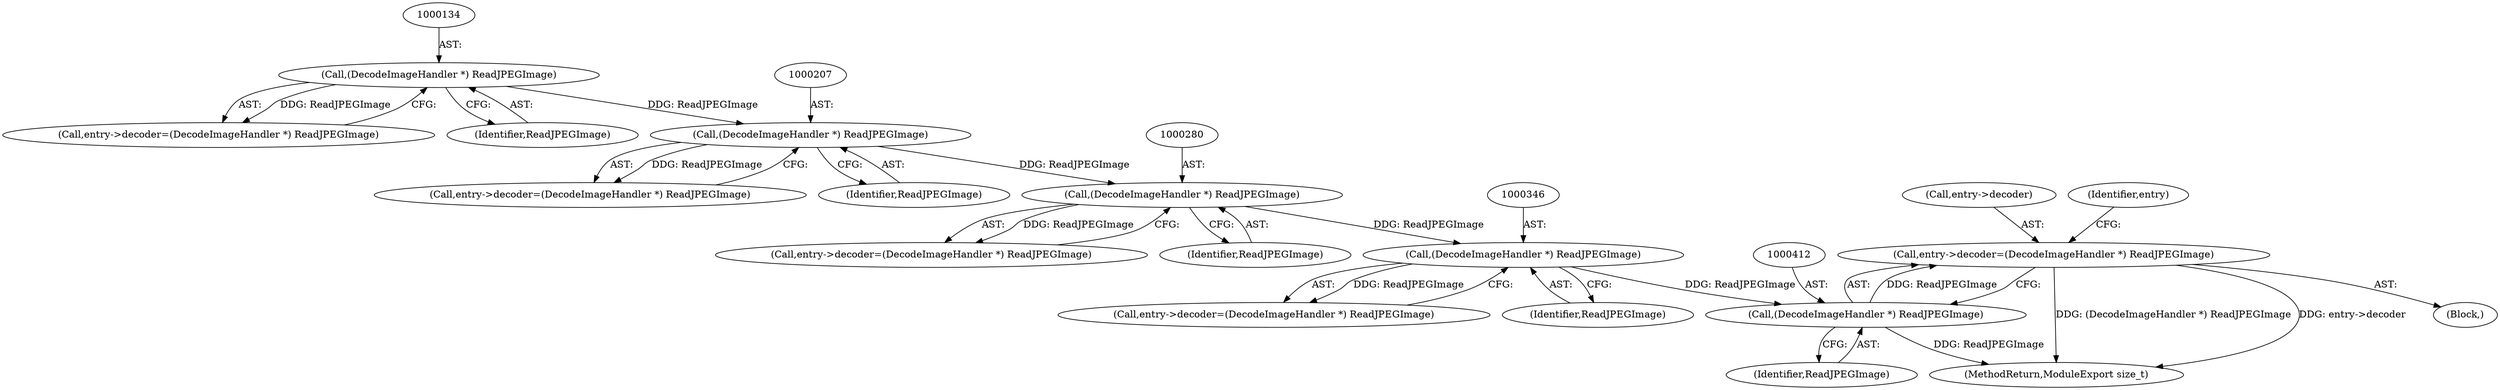 digraph "0_ImageMagick_948356eec65aea91995d4b7cc487d197d2c5f602_0@pointer" {
"1000407" [label="(Call,entry->decoder=(DecodeImageHandler *) ReadJPEGImage)"];
"1000411" [label="(Call,(DecodeImageHandler *) ReadJPEGImage)"];
"1000345" [label="(Call,(DecodeImageHandler *) ReadJPEGImage)"];
"1000279" [label="(Call,(DecodeImageHandler *) ReadJPEGImage)"];
"1000206" [label="(Call,(DecodeImageHandler *) ReadJPEGImage)"];
"1000133" [label="(Call,(DecodeImageHandler *) ReadJPEGImage)"];
"1000281" [label="(Identifier,ReadJPEGImage)"];
"1000408" [label="(Call,entry->decoder)"];
"1000466" [label="(MethodReturn,ModuleExport size_t)"];
"1000129" [label="(Call,entry->decoder=(DecodeImageHandler *) ReadJPEGImage)"];
"1000135" [label="(Identifier,ReadJPEGImage)"];
"1000411" [label="(Call,(DecodeImageHandler *) ReadJPEGImage)"];
"1000206" [label="(Call,(DecodeImageHandler *) ReadJPEGImage)"];
"1000347" [label="(Identifier,ReadJPEGImage)"];
"1000275" [label="(Call,entry->decoder=(DecodeImageHandler *) ReadJPEGImage)"];
"1000133" [label="(Call,(DecodeImageHandler *) ReadJPEGImage)"];
"1000202" [label="(Call,entry->decoder=(DecodeImageHandler *) ReadJPEGImage)"];
"1000413" [label="(Identifier,ReadJPEGImage)"];
"1000407" [label="(Call,entry->decoder=(DecodeImageHandler *) ReadJPEGImage)"];
"1000345" [label="(Call,(DecodeImageHandler *) ReadJPEGImage)"];
"1000102" [label="(Block,)"];
"1000341" [label="(Call,entry->decoder=(DecodeImageHandler *) ReadJPEGImage)"];
"1000279" [label="(Call,(DecodeImageHandler *) ReadJPEGImage)"];
"1000208" [label="(Identifier,ReadJPEGImage)"];
"1000416" [label="(Identifier,entry)"];
"1000407" -> "1000102"  [label="AST: "];
"1000407" -> "1000411"  [label="CFG: "];
"1000408" -> "1000407"  [label="AST: "];
"1000411" -> "1000407"  [label="AST: "];
"1000416" -> "1000407"  [label="CFG: "];
"1000407" -> "1000466"  [label="DDG: (DecodeImageHandler *) ReadJPEGImage"];
"1000407" -> "1000466"  [label="DDG: entry->decoder"];
"1000411" -> "1000407"  [label="DDG: ReadJPEGImage"];
"1000411" -> "1000413"  [label="CFG: "];
"1000412" -> "1000411"  [label="AST: "];
"1000413" -> "1000411"  [label="AST: "];
"1000411" -> "1000466"  [label="DDG: ReadJPEGImage"];
"1000345" -> "1000411"  [label="DDG: ReadJPEGImage"];
"1000345" -> "1000341"  [label="AST: "];
"1000345" -> "1000347"  [label="CFG: "];
"1000346" -> "1000345"  [label="AST: "];
"1000347" -> "1000345"  [label="AST: "];
"1000341" -> "1000345"  [label="CFG: "];
"1000345" -> "1000341"  [label="DDG: ReadJPEGImage"];
"1000279" -> "1000345"  [label="DDG: ReadJPEGImage"];
"1000279" -> "1000275"  [label="AST: "];
"1000279" -> "1000281"  [label="CFG: "];
"1000280" -> "1000279"  [label="AST: "];
"1000281" -> "1000279"  [label="AST: "];
"1000275" -> "1000279"  [label="CFG: "];
"1000279" -> "1000275"  [label="DDG: ReadJPEGImage"];
"1000206" -> "1000279"  [label="DDG: ReadJPEGImage"];
"1000206" -> "1000202"  [label="AST: "];
"1000206" -> "1000208"  [label="CFG: "];
"1000207" -> "1000206"  [label="AST: "];
"1000208" -> "1000206"  [label="AST: "];
"1000202" -> "1000206"  [label="CFG: "];
"1000206" -> "1000202"  [label="DDG: ReadJPEGImage"];
"1000133" -> "1000206"  [label="DDG: ReadJPEGImage"];
"1000133" -> "1000129"  [label="AST: "];
"1000133" -> "1000135"  [label="CFG: "];
"1000134" -> "1000133"  [label="AST: "];
"1000135" -> "1000133"  [label="AST: "];
"1000129" -> "1000133"  [label="CFG: "];
"1000133" -> "1000129"  [label="DDG: ReadJPEGImage"];
}
